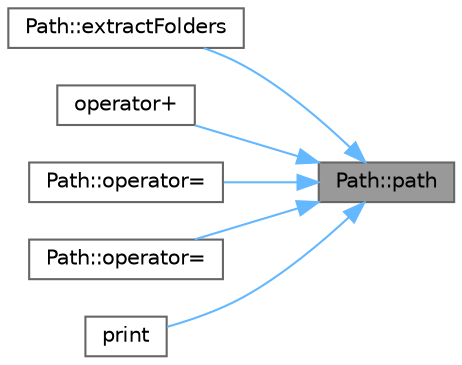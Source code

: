 digraph "Path::path"
{
 // LATEX_PDF_SIZE
  bgcolor="transparent";
  edge [fontname=Helvetica,fontsize=10,labelfontname=Helvetica,labelfontsize=10];
  node [fontname=Helvetica,fontsize=10,shape=box,height=0.2,width=0.4];
  rankdir="RL";
  Node1 [id="Node000001",label="Path::path",height=0.2,width=0.4,color="gray40", fillcolor="grey60", style="filled", fontcolor="black",tooltip=" "];
  Node1 -> Node2 [id="edge1_Node000001_Node000002",dir="back",color="steelblue1",style="solid",tooltip=" "];
  Node2 [id="Node000002",label="Path::extractFolders",height=0.2,width=0.4,color="grey40", fillcolor="white", style="filled",URL="$class_path.html#a201357ce9d2516676019766cf646dd3e",tooltip=" "];
  Node1 -> Node3 [id="edge2_Node000001_Node000003",dir="back",color="steelblue1",style="solid",tooltip=" "];
  Node3 [id="Node000003",label="operator+",height=0.2,width=0.4,color="grey40", fillcolor="white", style="filled",URL="$files__functions_8hpp.html#a7299ae8b3e06725da32d71775a29629c",tooltip=" "];
  Node1 -> Node4 [id="edge3_Node000001_Node000004",dir="back",color="steelblue1",style="solid",tooltip=" "];
  Node4 [id="Node000004",label="Path::operator=",height=0.2,width=0.4,color="grey40", fillcolor="white", style="filled",URL="$class_path.html#ab25c7324bc084aff032439c4579d160e",tooltip=" "];
  Node1 -> Node5 [id="edge4_Node000001_Node000005",dir="back",color="steelblue1",style="solid",tooltip=" "];
  Node5 [id="Node000005",label="Path::operator=",height=0.2,width=0.4,color="grey40", fillcolor="white", style="filled",URL="$class_path.html#af03c9e3a74f00fe49bcd204013e45c07",tooltip=" "];
  Node1 -> Node6 [id="edge5_Node000001_Node000006",dir="back",color="steelblue1",style="solid",tooltip=" "];
  Node6 [id="Node000006",label="print",height=0.2,width=0.4,color="grey40", fillcolor="white", style="filled",URL="$files__functions_8hpp.html#a0bd25d828423fbcdd2f5ef9e84b288c7",tooltip=" "];
}
